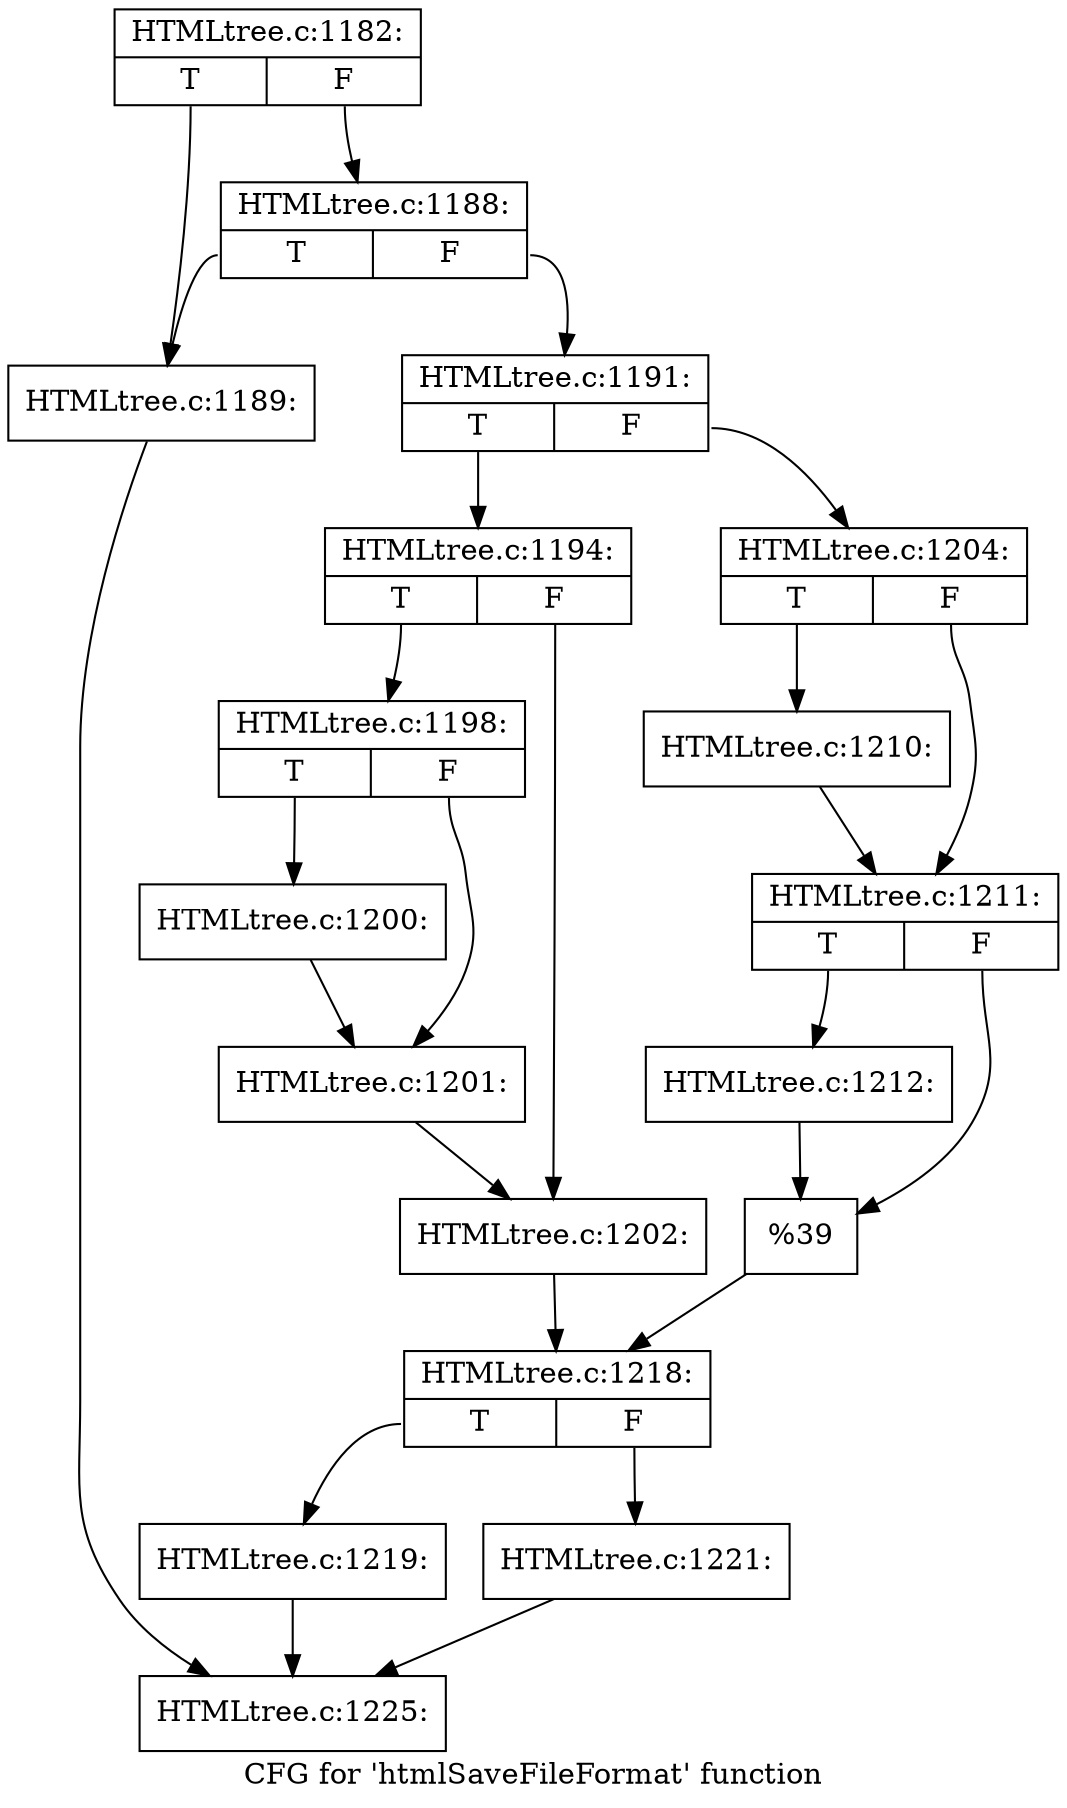 digraph "CFG for 'htmlSaveFileFormat' function" {
	label="CFG for 'htmlSaveFileFormat' function";

	Node0x560912f86b80 [shape=record,label="{HTMLtree.c:1182:|{<s0>T|<s1>F}}"];
	Node0x560912f86b80:s0 -> Node0x560912f8fa30;
	Node0x560912f86b80:s1 -> Node0x560912f8fad0;
	Node0x560912f8fad0 [shape=record,label="{HTMLtree.c:1188:|{<s0>T|<s1>F}}"];
	Node0x560912f8fad0:s0 -> Node0x560912f8fa30;
	Node0x560912f8fad0:s1 -> Node0x560912f8fa80;
	Node0x560912f8fa30 [shape=record,label="{HTMLtree.c:1189:}"];
	Node0x560912f8fa30 -> Node0x560912f8b030;
	Node0x560912f8fa80 [shape=record,label="{HTMLtree.c:1191:|{<s0>T|<s1>F}}"];
	Node0x560912f8fa80:s0 -> Node0x560912f90290;
	Node0x560912f8fa80:s1 -> Node0x560912f90330;
	Node0x560912f90290 [shape=record,label="{HTMLtree.c:1194:|{<s0>T|<s1>F}}"];
	Node0x560912f90290:s0 -> Node0x560912f90b90;
	Node0x560912f90290:s1 -> Node0x560912f90be0;
	Node0x560912f90b90 [shape=record,label="{HTMLtree.c:1198:|{<s0>T|<s1>F}}"];
	Node0x560912f90b90:s0 -> Node0x560912f91170;
	Node0x560912f90b90:s1 -> Node0x560912f911c0;
	Node0x560912f91170 [shape=record,label="{HTMLtree.c:1200:}"];
	Node0x560912f91170 -> Node0x560912f911c0;
	Node0x560912f911c0 [shape=record,label="{HTMLtree.c:1201:}"];
	Node0x560912f911c0 -> Node0x560912f90be0;
	Node0x560912f90be0 [shape=record,label="{HTMLtree.c:1202:}"];
	Node0x560912f90be0 -> Node0x560912f902e0;
	Node0x560912f90330 [shape=record,label="{HTMLtree.c:1204:|{<s0>T|<s1>F}}"];
	Node0x560912f90330:s0 -> Node0x560912f91d20;
	Node0x560912f90330:s1 -> Node0x560912f91d70;
	Node0x560912f91d20 [shape=record,label="{HTMLtree.c:1210:}"];
	Node0x560912f91d20 -> Node0x560912f91d70;
	Node0x560912f91d70 [shape=record,label="{HTMLtree.c:1211:|{<s0>T|<s1>F}}"];
	Node0x560912f91d70:s0 -> Node0x560912f922c0;
	Node0x560912f91d70:s1 -> Node0x560912f92310;
	Node0x560912f922c0 [shape=record,label="{HTMLtree.c:1212:}"];
	Node0x560912f922c0 -> Node0x560912f92310;
	Node0x560912f92310 [shape=record,label="{%39}"];
	Node0x560912f92310 -> Node0x560912f902e0;
	Node0x560912f902e0 [shape=record,label="{HTMLtree.c:1218:|{<s0>T|<s1>F}}"];
	Node0x560912f902e0:s0 -> Node0x560912f92c70;
	Node0x560912f902e0:s1 -> Node0x560912f92cc0;
	Node0x560912f92c70 [shape=record,label="{HTMLtree.c:1219:}"];
	Node0x560912f92c70 -> Node0x560912f8b030;
	Node0x560912f92cc0 [shape=record,label="{HTMLtree.c:1221:}"];
	Node0x560912f92cc0 -> Node0x560912f8b030;
	Node0x560912f8b030 [shape=record,label="{HTMLtree.c:1225:}"];
}

